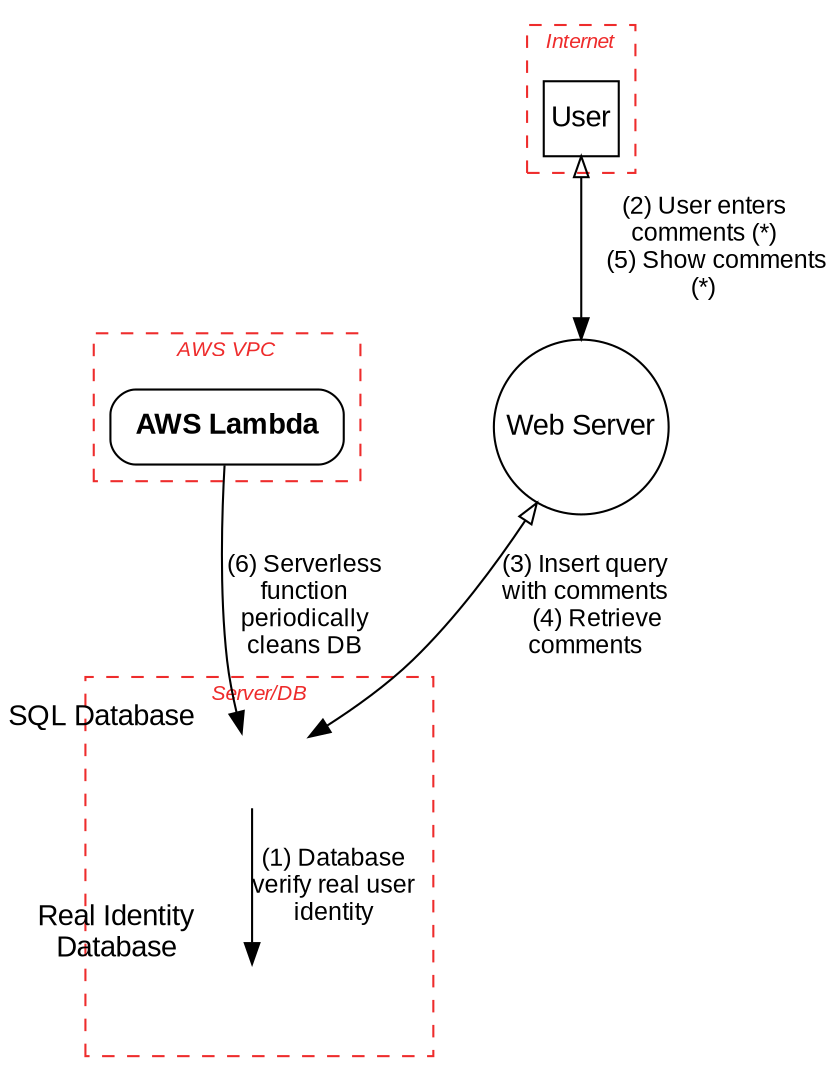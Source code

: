 digraph tm {
    graph [
        fontname = Arial;
        fontsize = 14;
    ]
    node [
        fontname = Arial;
        fontsize = 14;
        rankdir = lr;
    ]
    edge [
        shape = none;
        arrowtail = onormal;
        fontname = Arial;
        fontsize = 12;
    ]
    labelloc = "t";
    fontsize = 20;
    nodesep = 1;

    subgraph cluster_boundary_AWSVPC_579e9aae81 {
        graph [
            fontsize = 10;
            fontcolor = firebrick2;
            style = dashed;
            color = firebrick2;
            label = <<i>AWS VPC</i>>;
        ]

        lambda_AWSLambda_0291419f72 [
            shape = rectangle; style=rounded;

            color = black;
            fontcolor = black;
            label = <
                <table border="0" cellborder="0" cellpadding="2">
                    <tr><td><b>AWS Lambda</b></td></tr>
                </table>
            >;
        ]

    }

    subgraph cluster_boundary_Internet_acf3059e70 {
        graph [
            fontsize = 10;
            fontcolor = firebrick2;
            style = dashed;
            color = firebrick2;
            label = <<i>Internet</i>>;
        ]

        actor_User_f2eb7a3ff7 [
            shape = square;
            color = black;
            fontcolor = black;
            label = "User";
            margin = 0.02;
        ]

    }

    subgraph cluster_boundary_ServerDB_88f2d9c06f {
        graph [
            fontsize = 10;
            fontcolor = firebrick2;
            style = dashed;
            color = firebrick2;
            label = <<i>Server/DB</i>>;
        ]

        datastore_SQLDatabase_f8af758679 [
            shape = none;
            fixedsize = shape;
            image = "/Users/izar.tarandach/Src/pytm/pytm/images/datastore_black.png";
            imagescale = true;
            color = black;
            fontcolor = black;
            xlabel = "SQL Database";
            label = "";
        ]

        datastore_RealIdentityDatabase_2c440ebe53 [
            shape = none;
            fixedsize = shape;
            image = "/Users/izar.tarandach/Src/pytm/pytm/images/datastore_black.png";
            imagescale = true;
            color = black;
            fontcolor = black;
            xlabel = "Real Identity\nDatabase";
            label = "";
        ]

    }

    server_WebServer_d2006ce1bb [
        shape = circle;
        color = black;
        fontcolor = black;
        label = "Web Server";
        margin = 0.02;
    ]

    datastore_SQLDatabase_f8af758679 -> datastore_RealIdentityDatabase_2c440ebe53 [
        color = black;
        fontcolor = black;
        dir = forward;
        label = "(1) Database\nverify real user\nidentity";
    ]

    actor_User_f2eb7a3ff7 -> server_WebServer_d2006ce1bb [
        color = black;
        fontcolor = black;
        dir = both;
        label = "(2) User enters\ncomments (*)
    (5) Show comments\n(*)";
    ]

    server_WebServer_d2006ce1bb -> datastore_SQLDatabase_f8af758679 [
        color = black;
        fontcolor = black;
        dir = both;
        label = "(3) Insert query\nwith comments
    (4) Retrieve\ncomments";
    ]

    lambda_AWSLambda_0291419f72 -> datastore_SQLDatabase_f8af758679 [
        color = black;
        fontcolor = black;
        dir = forward;
        label = "(6) Serverless\nfunction\nperiodically\ncleans DB";
    ]

}
